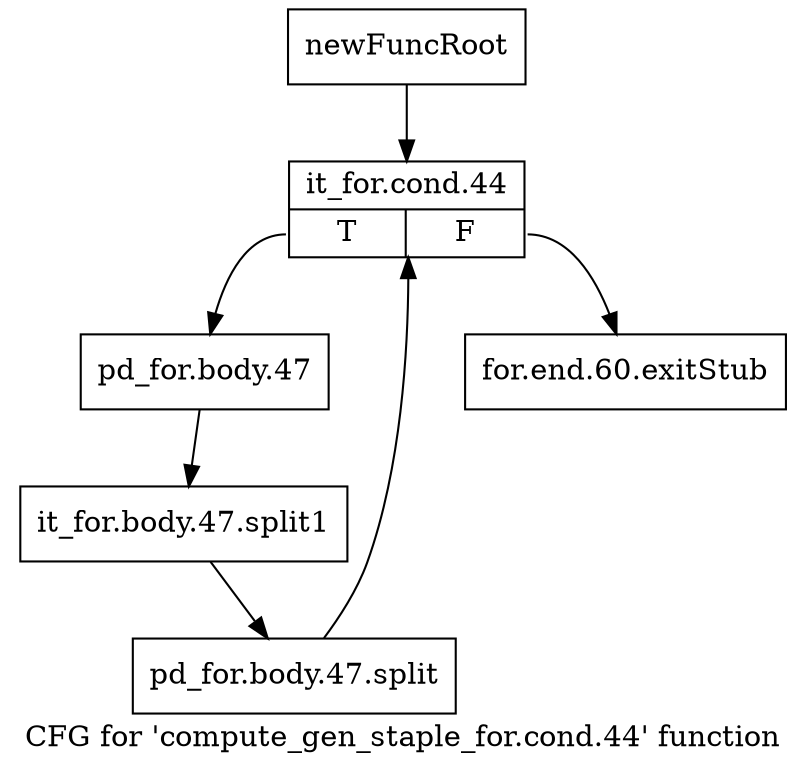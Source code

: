 digraph "CFG for 'compute_gen_staple_for.cond.44' function" {
	label="CFG for 'compute_gen_staple_for.cond.44' function";

	Node0x1a831c0 [shape=record,label="{newFuncRoot}"];
	Node0x1a831c0 -> Node0x1a83260;
	Node0x1a83210 [shape=record,label="{for.end.60.exitStub}"];
	Node0x1a83260 [shape=record,label="{it_for.cond.44|{<s0>T|<s1>F}}"];
	Node0x1a83260:s0 -> Node0x1a832b0;
	Node0x1a83260:s1 -> Node0x1a83210;
	Node0x1a832b0 [shape=record,label="{pd_for.body.47}"];
	Node0x1a832b0 -> Node0x1c84130;
	Node0x1c84130 [shape=record,label="{it_for.body.47.split1}"];
	Node0x1c84130 -> Node0x1c8a570;
	Node0x1c8a570 [shape=record,label="{pd_for.body.47.split}"];
	Node0x1c8a570 -> Node0x1a83260;
}
